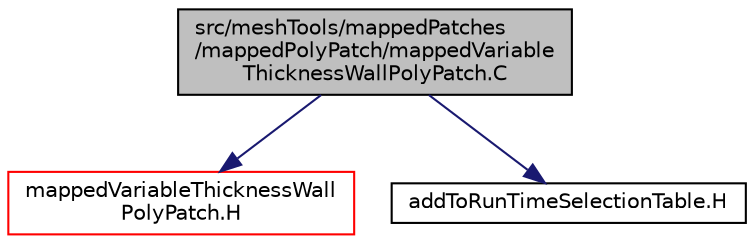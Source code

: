 digraph "src/meshTools/mappedPatches/mappedPolyPatch/mappedVariableThicknessWallPolyPatch.C"
{
  bgcolor="transparent";
  edge [fontname="Helvetica",fontsize="10",labelfontname="Helvetica",labelfontsize="10"];
  node [fontname="Helvetica",fontsize="10",shape=record];
  Node1 [label="src/meshTools/mappedPatches\l/mappedPolyPatch/mappedVariable\lThicknessWallPolyPatch.C",height=0.2,width=0.4,color="black", fillcolor="grey75", style="filled", fontcolor="black"];
  Node1 -> Node2 [color="midnightblue",fontsize="10",style="solid",fontname="Helvetica"];
  Node2 [label="mappedVariableThicknessWall\lPolyPatch.H",height=0.2,width=0.4,color="red",URL="$a07298.html"];
  Node1 -> Node3 [color="midnightblue",fontsize="10",style="solid",fontname="Helvetica"];
  Node3 [label="addToRunTimeSelectionTable.H",height=0.2,width=0.4,color="black",URL="$a07853.html",tooltip="Macros for easy insertion into run-time selection tables. "];
}
